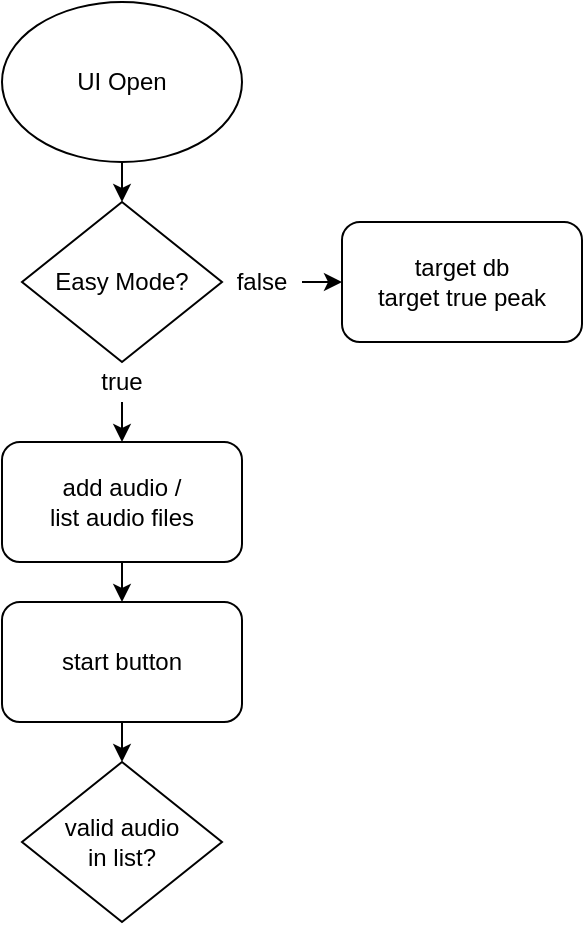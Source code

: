 <mxfile version="13.8.7" type="github">
  <diagram id="quxzZSkBkLd0f9idq0Wd" name="Page-1">
    <mxGraphModel dx="561" dy="636" grid="1" gridSize="10" guides="1" tooltips="1" connect="1" arrows="1" fold="1" page="1" pageScale="1" pageWidth="850" pageHeight="1100" math="0" shadow="0">
      <root>
        <mxCell id="0" />
        <mxCell id="1" parent="0" />
        <mxCell id="FxqJkgI3-CwN4FX7W2Ce-3" style="edgeStyle=orthogonalEdgeStyle;rounded=0;orthogonalLoop=1;jettySize=auto;html=1;exitX=0.5;exitY=1;exitDx=0;exitDy=0;entryX=0.5;entryY=0;entryDx=0;entryDy=0;" edge="1" parent="1" source="FxqJkgI3-CwN4FX7W2Ce-1" target="FxqJkgI3-CwN4FX7W2Ce-2">
          <mxGeometry relative="1" as="geometry" />
        </mxCell>
        <mxCell id="FxqJkgI3-CwN4FX7W2Ce-1" value="UI Open" style="ellipse;whiteSpace=wrap;html=1;" vertex="1" parent="1">
          <mxGeometry x="40" y="40" width="120" height="80" as="geometry" />
        </mxCell>
        <mxCell id="FxqJkgI3-CwN4FX7W2Ce-2" value="Easy Mode?" style="rhombus;whiteSpace=wrap;html=1;" vertex="1" parent="1">
          <mxGeometry x="50" y="140" width="100" height="80" as="geometry" />
        </mxCell>
        <mxCell id="FxqJkgI3-CwN4FX7W2Ce-13" style="edgeStyle=orthogonalEdgeStyle;rounded=0;orthogonalLoop=1;jettySize=auto;html=1;exitX=0.5;exitY=1;exitDx=0;exitDy=0;entryX=0.5;entryY=0;entryDx=0;entryDy=0;" edge="1" parent="1" source="FxqJkgI3-CwN4FX7W2Ce-5" target="FxqJkgI3-CwN4FX7W2Ce-12">
          <mxGeometry relative="1" as="geometry" />
        </mxCell>
        <mxCell id="FxqJkgI3-CwN4FX7W2Ce-5" value="add audio / &lt;br&gt;list audio files" style="rounded=1;whiteSpace=wrap;html=1;" vertex="1" parent="1">
          <mxGeometry x="40" y="260" width="120" height="60" as="geometry" />
        </mxCell>
        <mxCell id="FxqJkgI3-CwN4FX7W2Ce-6" value="target db&lt;br&gt;target true peak" style="rounded=1;whiteSpace=wrap;html=1;" vertex="1" parent="1">
          <mxGeometry x="210" y="150" width="120" height="60" as="geometry" />
        </mxCell>
        <mxCell id="FxqJkgI3-CwN4FX7W2Ce-9" style="edgeStyle=orthogonalEdgeStyle;rounded=0;orthogonalLoop=1;jettySize=auto;html=1;exitX=0.5;exitY=1;exitDx=0;exitDy=0;entryX=0.5;entryY=0;entryDx=0;entryDy=0;" edge="1" parent="1" source="FxqJkgI3-CwN4FX7W2Ce-7" target="FxqJkgI3-CwN4FX7W2Ce-5">
          <mxGeometry relative="1" as="geometry" />
        </mxCell>
        <mxCell id="FxqJkgI3-CwN4FX7W2Ce-7" value="true" style="text;html=1;strokeColor=none;fillColor=none;align=center;verticalAlign=middle;whiteSpace=wrap;rounded=0;" vertex="1" parent="1">
          <mxGeometry x="80" y="220" width="40" height="20" as="geometry" />
        </mxCell>
        <mxCell id="FxqJkgI3-CwN4FX7W2Ce-10" style="edgeStyle=orthogonalEdgeStyle;rounded=0;orthogonalLoop=1;jettySize=auto;html=1;exitX=1;exitY=0.5;exitDx=0;exitDy=0;entryX=0;entryY=0.5;entryDx=0;entryDy=0;" edge="1" parent="1" source="FxqJkgI3-CwN4FX7W2Ce-8" target="FxqJkgI3-CwN4FX7W2Ce-6">
          <mxGeometry relative="1" as="geometry" />
        </mxCell>
        <mxCell id="FxqJkgI3-CwN4FX7W2Ce-8" value="false" style="text;html=1;strokeColor=none;fillColor=none;align=center;verticalAlign=middle;whiteSpace=wrap;rounded=0;" vertex="1" parent="1">
          <mxGeometry x="150" y="170" width="40" height="20" as="geometry" />
        </mxCell>
        <mxCell id="FxqJkgI3-CwN4FX7W2Ce-11" value="valid audio &lt;br&gt;in list?" style="rhombus;whiteSpace=wrap;html=1;" vertex="1" parent="1">
          <mxGeometry x="50" y="420" width="100" height="80" as="geometry" />
        </mxCell>
        <mxCell id="FxqJkgI3-CwN4FX7W2Ce-14" style="edgeStyle=orthogonalEdgeStyle;rounded=0;orthogonalLoop=1;jettySize=auto;html=1;exitX=0.5;exitY=1;exitDx=0;exitDy=0;entryX=0.5;entryY=0;entryDx=0;entryDy=0;" edge="1" parent="1" source="FxqJkgI3-CwN4FX7W2Ce-12" target="FxqJkgI3-CwN4FX7W2Ce-11">
          <mxGeometry relative="1" as="geometry" />
        </mxCell>
        <mxCell id="FxqJkgI3-CwN4FX7W2Ce-12" value="start button" style="rounded=1;whiteSpace=wrap;html=1;" vertex="1" parent="1">
          <mxGeometry x="40" y="340" width="120" height="60" as="geometry" />
        </mxCell>
      </root>
    </mxGraphModel>
  </diagram>
</mxfile>

